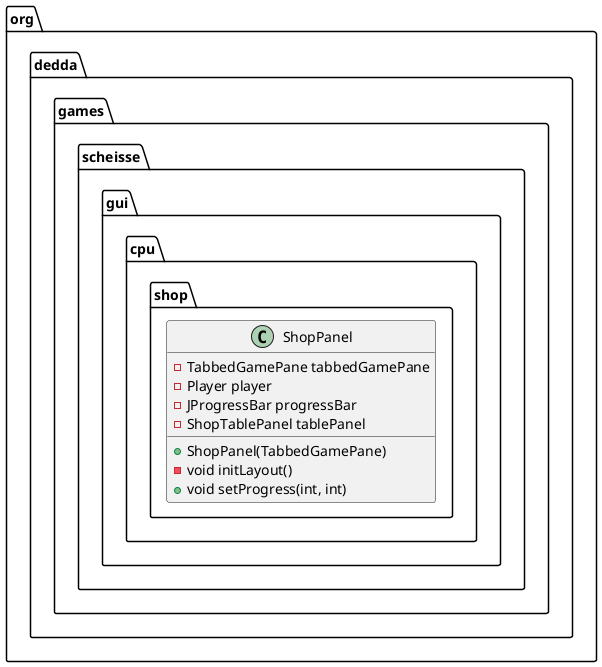 @startuml
class org.dedda.games.scheisse.gui.cpu.shop.ShopPanel{
    - TabbedGamePane tabbedGamePane
    - Player player
    - JProgressBar progressBar
    - ShopTablePanel tablePanel
    + ShopPanel(TabbedGamePane)
    - void initLayout()
    + void setProgress(int, int)
}
@enduml